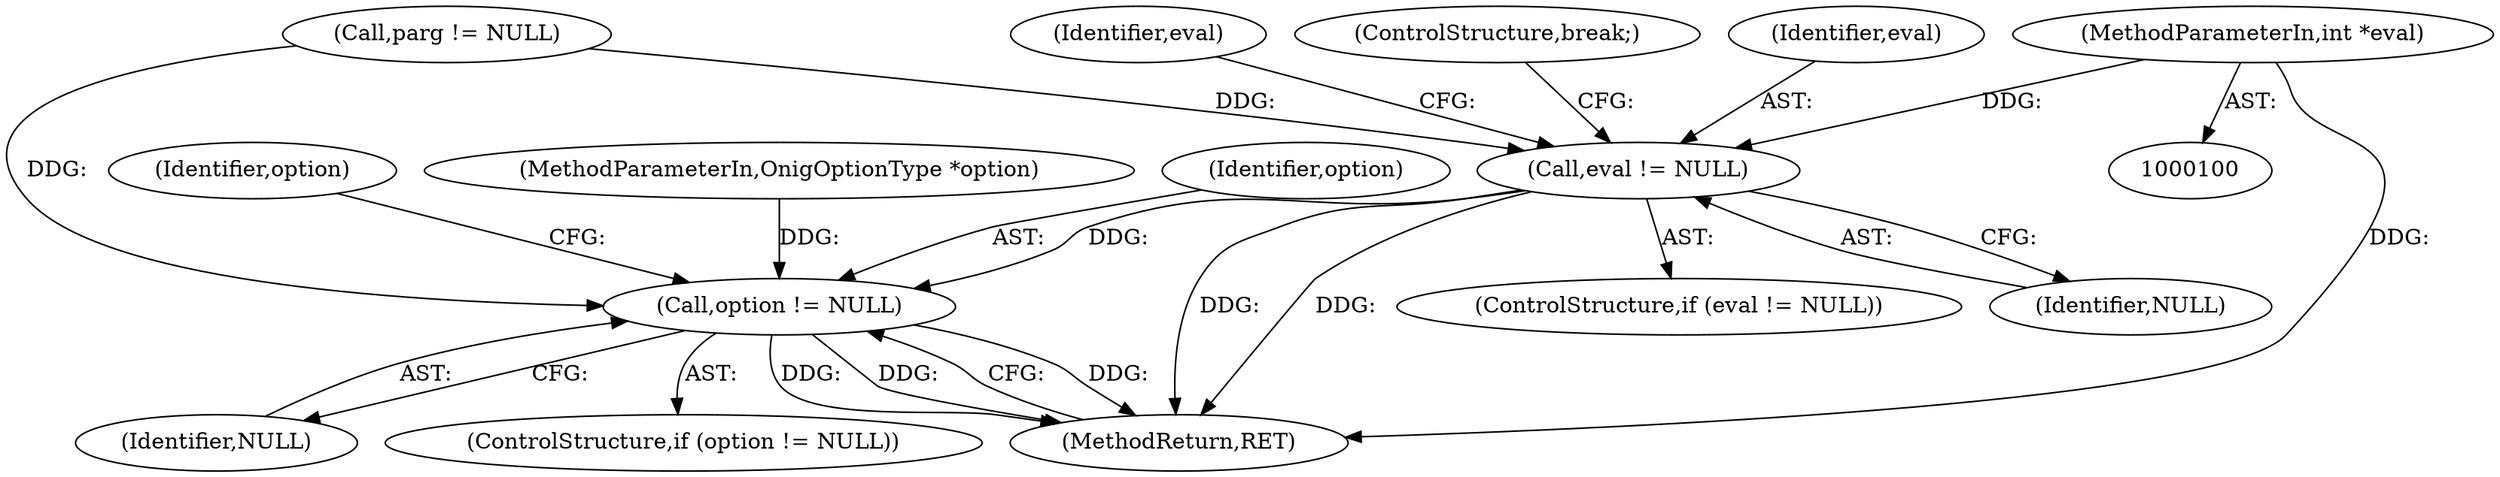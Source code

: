 digraph "0_php-src_5b597a2e5b28e2d5a52fc1be13f425f08f47cb62?w=1_4@pointer" {
"1000105" [label="(MethodParameterIn,int *eval)"];
"1000226" [label="(Call,eval != NULL)"];
"1000237" [label="(Call,option != NULL)"];
"1000226" [label="(Call,eval != NULL)"];
"1000233" [label="(ControlStructure,break;)"];
"1000225" [label="(ControlStructure,if (eval != NULL))"];
"1000227" [label="(Identifier,eval)"];
"1000242" [label="(Identifier,option)"];
"1000103" [label="(MethodParameterIn,OnigOptionType *option)"];
"1000236" [label="(ControlStructure,if (option != NULL))"];
"1000238" [label="(Identifier,option)"];
"1000118" [label="(Call,parg != NULL)"];
"1000244" [label="(MethodReturn,RET)"];
"1000231" [label="(Identifier,eval)"];
"1000239" [label="(Identifier,NULL)"];
"1000105" [label="(MethodParameterIn,int *eval)"];
"1000228" [label="(Identifier,NULL)"];
"1000237" [label="(Call,option != NULL)"];
"1000105" -> "1000100"  [label="AST: "];
"1000105" -> "1000244"  [label="DDG: "];
"1000105" -> "1000226"  [label="DDG: "];
"1000226" -> "1000225"  [label="AST: "];
"1000226" -> "1000228"  [label="CFG: "];
"1000227" -> "1000226"  [label="AST: "];
"1000228" -> "1000226"  [label="AST: "];
"1000231" -> "1000226"  [label="CFG: "];
"1000233" -> "1000226"  [label="CFG: "];
"1000226" -> "1000244"  [label="DDG: "];
"1000226" -> "1000244"  [label="DDG: "];
"1000118" -> "1000226"  [label="DDG: "];
"1000226" -> "1000237"  [label="DDG: "];
"1000237" -> "1000236"  [label="AST: "];
"1000237" -> "1000239"  [label="CFG: "];
"1000238" -> "1000237"  [label="AST: "];
"1000239" -> "1000237"  [label="AST: "];
"1000242" -> "1000237"  [label="CFG: "];
"1000244" -> "1000237"  [label="CFG: "];
"1000237" -> "1000244"  [label="DDG: "];
"1000237" -> "1000244"  [label="DDG: "];
"1000237" -> "1000244"  [label="DDG: "];
"1000103" -> "1000237"  [label="DDG: "];
"1000118" -> "1000237"  [label="DDG: "];
}
